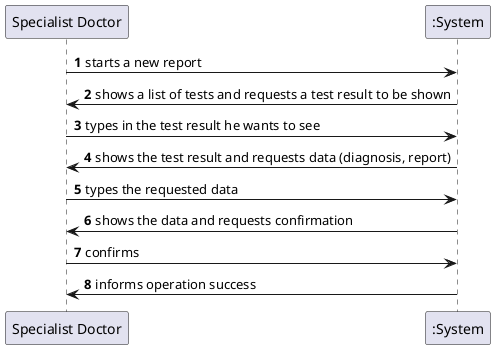 @startuml

autonumber

"Specialist Doctor" -> ":System": starts a new report
":System" -> "Specialist Doctor": shows a list of tests and requests a test result to be shown
"Specialist Doctor" -> ":System": types in the test result he wants to see
":System" -> "Specialist Doctor": shows the test result and requests data (diagnosis, report)
"Specialist Doctor" -> ":System": types the requested data
":System" -> "Specialist Doctor": shows the data and requests confirmation
"Specialist Doctor" -> ":System": confirms
":System" -> "Specialist Doctor": informs operation success
@enduml